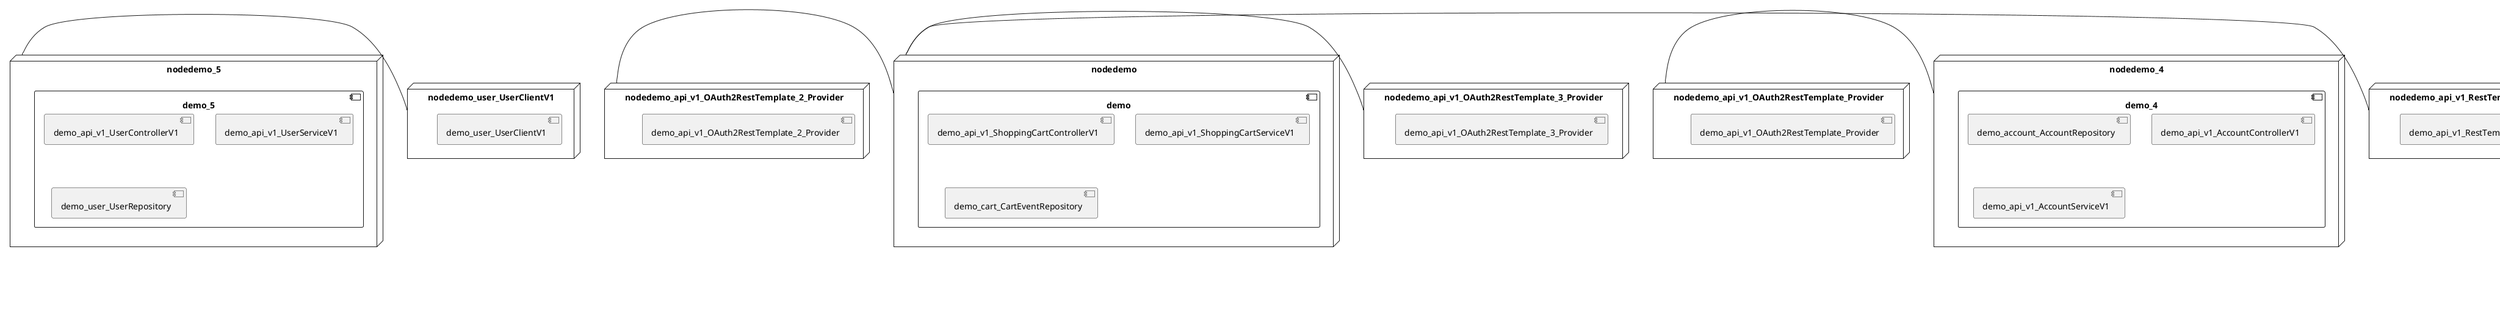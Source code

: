 @startuml
skinparam fixCircleLabelOverlapping true
skinparam componentStyle uml2
node nodedemo {
component demo {
[demo_api_v1_ShoppingCartControllerV1] [[kbastani-spring-cloud-event-sourcing-example.system#_IvSs6NkxEe-fr7H5pDzPKA]]
[demo_api_v1_ShoppingCartServiceV1] [[kbastani-spring-cloud-event-sourcing-example.system#_IvSs6NkxEe-fr7H5pDzPKA]]
[demo_cart_CartEventRepository] [[kbastani-spring-cloud-event-sourcing-example.system#_IvSs6NkxEe-fr7H5pDzPKA]]
}
}
node nodedemo_2 {
component demo_2 {
[demo_UserController] [[kbastani-spring-cloud-event-sourcing-example.system#_IvSs6NkxEe-fr7H5pDzPKA]]
[demo_UserRepository] [[kbastani-spring-cloud-event-sourcing-example.system#_IvSs6NkxEe-fr7H5pDzPKA]]
[demo_UserService] [[kbastani-spring-cloud-event-sourcing-example.system#_IvSs6NkxEe-fr7H5pDzPKA]]
[demo_login_UserController] [[kbastani-spring-cloud-event-sourcing-example.system#_IvSs6NkxEe-fr7H5pDzPKA]]
}
}
node nodedemo_3 {
component demo_3 {
[demo_api_v1_CatalogControllerV1] [[kbastani-spring-cloud-event-sourcing-example.system#_IvSs6NkxEe-fr7H5pDzPKA]]
[demo_api_v1_CatalogServiceV1] [[kbastani-spring-cloud-event-sourcing-example.system#_IvSs6NkxEe-fr7H5pDzPKA]]
[demo_catalog_CatalogInfoRepository] [[kbastani-spring-cloud-event-sourcing-example.system#_IvSs6NkxEe-fr7H5pDzPKA]]
}
}
node nodedemo_4 {
component demo_4 {
[demo_account_AccountRepository] [[kbastani-spring-cloud-event-sourcing-example.system#_IvSs6NkxEe-fr7H5pDzPKA]]
[demo_api_v1_AccountControllerV1] [[kbastani-spring-cloud-event-sourcing-example.system#_IvSs6NkxEe-fr7H5pDzPKA]]
[demo_api_v1_AccountServiceV1] [[kbastani-spring-cloud-event-sourcing-example.system#_IvSs6NkxEe-fr7H5pDzPKA]]
}
}
node nodedemo_5 {
component demo_5 {
[demo_api_v1_UserControllerV1] [[kbastani-spring-cloud-event-sourcing-example.system#_IvSs6NkxEe-fr7H5pDzPKA]]
[demo_api_v1_UserServiceV1] [[kbastani-spring-cloud-event-sourcing-example.system#_IvSs6NkxEe-fr7H5pDzPKA]]
[demo_user_UserRepository] [[kbastani-spring-cloud-event-sourcing-example.system#_IvSs6NkxEe-fr7H5pDzPKA]]
}
}
node nodedemo_6 {
component demo_6 {
[DatabaseInitializer] [[kbastani-spring-cloud-event-sourcing-example.system#_IvSs6NkxEe-fr7H5pDzPKA]]
[demo_api_v1_OrderControllerV1] [[kbastani-spring-cloud-event-sourcing-example.system#_IvSs6NkxEe-fr7H5pDzPKA]]
[demo_api_v1_OrderServiceV1] [[kbastani-spring-cloud-event-sourcing-example.system#_IvSs6NkxEe-fr7H5pDzPKA]]
[demo_config_DatabaseInitializer] [[kbastani-spring-cloud-event-sourcing-example.system#_IvSs6NkxEe-fr7H5pDzPKA]]
[demo_invoice_InvoiceRepository] [[kbastani-spring-cloud-event-sourcing-example.system#_IvSs6NkxEe-fr7H5pDzPKA]]
[demo_order_OrderEventRepository] [[kbastani-spring-cloud-event-sourcing-example.system#_IvSs6NkxEe-fr7H5pDzPKA]]
[demo_order_OrderRepository] [[kbastani-spring-cloud-event-sourcing-example.system#_IvSs6NkxEe-fr7H5pDzPKA]]
}
}
node nodedemo_v1 {
component demo_v1 {
[demo_v1_InventoryControllerV1] [[kbastani-spring-cloud-event-sourcing-example.system#_IvSs6NkxEe-fr7H5pDzPKA]]
[demo_v1_InventoryServiceV1] [[kbastani-spring-cloud-event-sourcing-example.system#_IvSs6NkxEe-fr7H5pDzPKA]]
}
}
node nodedemo_api_v1_OAuth2RestTemplate_2_Provider {
[demo_api_v1_OAuth2RestTemplate_2_Provider] [[kbastani-spring-cloud-event-sourcing-example.system#_IvSs6NkxEe-fr7H5pDzPKA]]
}
node nodedemo_api_v1_OAuth2RestTemplate_3_Provider {
[demo_api_v1_OAuth2RestTemplate_3_Provider] [[kbastani-spring-cloud-event-sourcing-example.system#_IvSs6NkxEe-fr7H5pDzPKA]]
}
node nodedemo_api_v1_OAuth2RestTemplate_Provider {
[demo_api_v1_OAuth2RestTemplate_Provider] [[kbastani-spring-cloud-event-sourcing-example.system#_IvSs6NkxEe-fr7H5pDzPKA]]
}
node nodedemo_api_v1_RestTemplate_2_Provider {
[demo_api_v1_RestTemplate_2_Provider] [[kbastani-spring-cloud-event-sourcing-example.system#_IvSs6NkxEe-fr7H5pDzPKA]]
}
node nodedemo_api_v1_RestTemplate_Provider {
[demo_api_v1_RestTemplate_Provider] [[kbastani-spring-cloud-event-sourcing-example.system#_IvSs6NkxEe-fr7H5pDzPKA]]
}
node nodedemo_inventory_InventoryRepository_Provider {
[demo_inventory_InventoryRepository_Provider] [[kbastani-spring-cloud-event-sourcing-example.system#_IvSs6NkxEe-fr7H5pDzPKA]]
}
node nodedemo_login_AuthenticationManager_Provider {
[demo_login_AuthenticationManager_Provider] [[kbastani-spring-cloud-event-sourcing-example.system#_IvSs6NkxEe-fr7H5pDzPKA]]
}
node nodedemo_login_ClientDetailsService_Provider {
[demo_login_ClientDetailsService_Provider] [[kbastani-spring-cloud-event-sourcing-example.system#_IvSs6NkxEe-fr7H5pDzPKA]]
}
node nodedemo_login_HttpSessionSecurityContextRepository_Provider {
[demo_login_HttpSessionSecurityContextRepository_Provider] [[kbastani-spring-cloud-event-sourcing-example.system#_IvSs6NkxEe-fr7H5pDzPKA]]
}
node nodedemo_login_LoginController {
[demo_login_LoginController] [[kbastani-spring-cloud-event-sourcing-example.system#_IvSs6NkxEe-fr7H5pDzPKA]]
}
node nodedemo_product_ProductRepository_Provider {
[demo_product_ProductRepository_Provider] [[kbastani-spring-cloud-event-sourcing-example.system#_IvSs6NkxEe-fr7H5pDzPKA]]
}
node nodedemo_user_UserClientV1 {
[demo_user_UserClientV1] [[kbastani-spring-cloud-event-sourcing-example.system#_IvSs6NkxEe-fr7H5pDzPKA]]
}
node nodedemo_v1_Session_Provider {
[demo_v1_Session_Provider] [[kbastani-spring-cloud-event-sourcing-example.system#_IvSs6NkxEe-fr7H5pDzPKA]]
}
[nodedemo_5] - [nodedemo_user_UserClientV1]
[nodedemo_api_v1_OAuth2RestTemplate_2_Provider] - [nodedemo]
[nodedemo_api_v1_OAuth2RestTemplate_3_Provider] - [nodedemo]
[nodedemo_api_v1_OAuth2RestTemplate_Provider] - [nodedemo_4]
[nodedemo_api_v1_RestTemplate_2_Provider] - [nodedemo]
[nodedemo_api_v1_RestTemplate_Provider] - [nodedemo_3]
[nodedemo_inventory_InventoryRepository_Provider] - [nodedemo_v1]
[nodedemo_login_AuthenticationManager_Provider] - [nodedemo_login_LoginController]
[nodedemo_login_ClientDetailsService_Provider] - [nodedemo_login_LoginController]
[nodedemo_login_HttpSessionSecurityContextRepository_Provider] - [nodedemo_login_LoginController]
[nodedemo_product_ProductRepository_Provider] - [nodedemo_v1]
[nodedemo_v1_Session_Provider] - [nodedemo_v1]

@enduml
